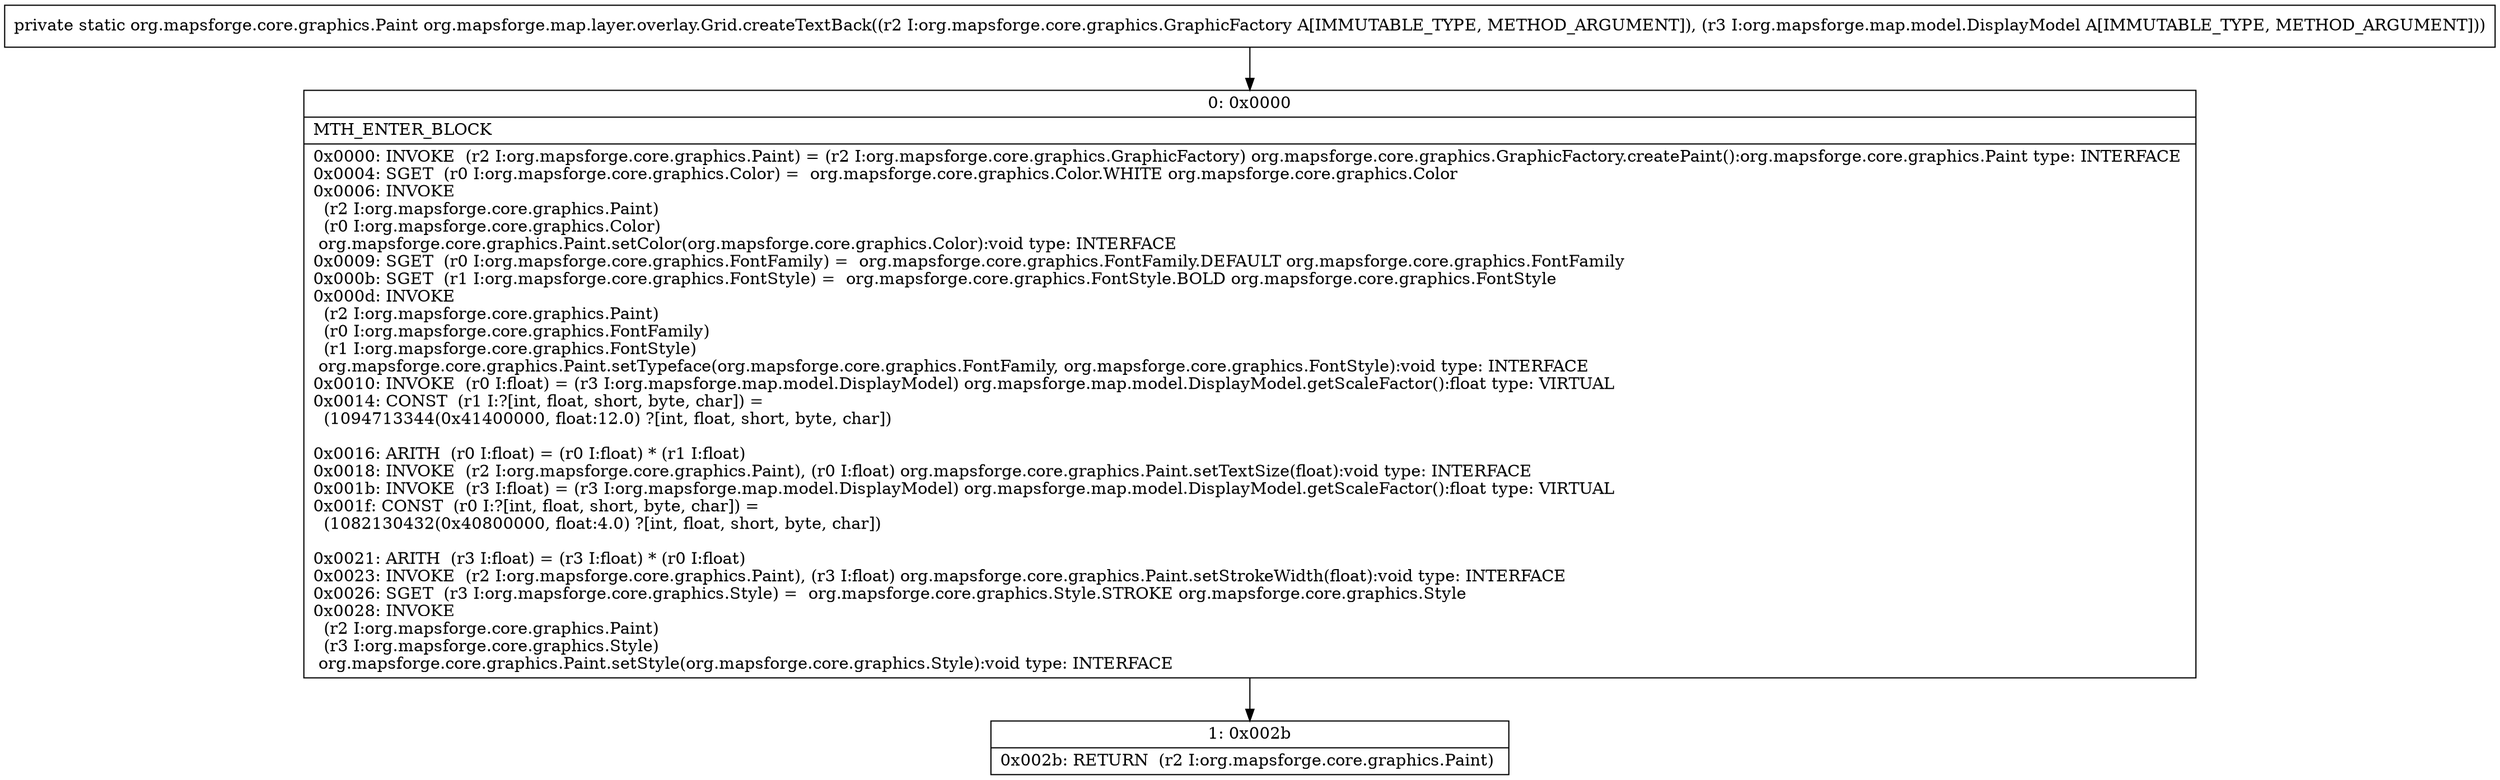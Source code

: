 digraph "CFG fororg.mapsforge.map.layer.overlay.Grid.createTextBack(Lorg\/mapsforge\/core\/graphics\/GraphicFactory;Lorg\/mapsforge\/map\/model\/DisplayModel;)Lorg\/mapsforge\/core\/graphics\/Paint;" {
Node_0 [shape=record,label="{0\:\ 0x0000|MTH_ENTER_BLOCK\l|0x0000: INVOKE  (r2 I:org.mapsforge.core.graphics.Paint) = (r2 I:org.mapsforge.core.graphics.GraphicFactory) org.mapsforge.core.graphics.GraphicFactory.createPaint():org.mapsforge.core.graphics.Paint type: INTERFACE \l0x0004: SGET  (r0 I:org.mapsforge.core.graphics.Color) =  org.mapsforge.core.graphics.Color.WHITE org.mapsforge.core.graphics.Color \l0x0006: INVOKE  \l  (r2 I:org.mapsforge.core.graphics.Paint)\l  (r0 I:org.mapsforge.core.graphics.Color)\l org.mapsforge.core.graphics.Paint.setColor(org.mapsforge.core.graphics.Color):void type: INTERFACE \l0x0009: SGET  (r0 I:org.mapsforge.core.graphics.FontFamily) =  org.mapsforge.core.graphics.FontFamily.DEFAULT org.mapsforge.core.graphics.FontFamily \l0x000b: SGET  (r1 I:org.mapsforge.core.graphics.FontStyle) =  org.mapsforge.core.graphics.FontStyle.BOLD org.mapsforge.core.graphics.FontStyle \l0x000d: INVOKE  \l  (r2 I:org.mapsforge.core.graphics.Paint)\l  (r0 I:org.mapsforge.core.graphics.FontFamily)\l  (r1 I:org.mapsforge.core.graphics.FontStyle)\l org.mapsforge.core.graphics.Paint.setTypeface(org.mapsforge.core.graphics.FontFamily, org.mapsforge.core.graphics.FontStyle):void type: INTERFACE \l0x0010: INVOKE  (r0 I:float) = (r3 I:org.mapsforge.map.model.DisplayModel) org.mapsforge.map.model.DisplayModel.getScaleFactor():float type: VIRTUAL \l0x0014: CONST  (r1 I:?[int, float, short, byte, char]) = \l  (1094713344(0x41400000, float:12.0) ?[int, float, short, byte, char])\l \l0x0016: ARITH  (r0 I:float) = (r0 I:float) * (r1 I:float) \l0x0018: INVOKE  (r2 I:org.mapsforge.core.graphics.Paint), (r0 I:float) org.mapsforge.core.graphics.Paint.setTextSize(float):void type: INTERFACE \l0x001b: INVOKE  (r3 I:float) = (r3 I:org.mapsforge.map.model.DisplayModel) org.mapsforge.map.model.DisplayModel.getScaleFactor():float type: VIRTUAL \l0x001f: CONST  (r0 I:?[int, float, short, byte, char]) = \l  (1082130432(0x40800000, float:4.0) ?[int, float, short, byte, char])\l \l0x0021: ARITH  (r3 I:float) = (r3 I:float) * (r0 I:float) \l0x0023: INVOKE  (r2 I:org.mapsforge.core.graphics.Paint), (r3 I:float) org.mapsforge.core.graphics.Paint.setStrokeWidth(float):void type: INTERFACE \l0x0026: SGET  (r3 I:org.mapsforge.core.graphics.Style) =  org.mapsforge.core.graphics.Style.STROKE org.mapsforge.core.graphics.Style \l0x0028: INVOKE  \l  (r2 I:org.mapsforge.core.graphics.Paint)\l  (r3 I:org.mapsforge.core.graphics.Style)\l org.mapsforge.core.graphics.Paint.setStyle(org.mapsforge.core.graphics.Style):void type: INTERFACE \l}"];
Node_1 [shape=record,label="{1\:\ 0x002b|0x002b: RETURN  (r2 I:org.mapsforge.core.graphics.Paint) \l}"];
MethodNode[shape=record,label="{private static org.mapsforge.core.graphics.Paint org.mapsforge.map.layer.overlay.Grid.createTextBack((r2 I:org.mapsforge.core.graphics.GraphicFactory A[IMMUTABLE_TYPE, METHOD_ARGUMENT]), (r3 I:org.mapsforge.map.model.DisplayModel A[IMMUTABLE_TYPE, METHOD_ARGUMENT])) }"];
MethodNode -> Node_0;
Node_0 -> Node_1;
}

